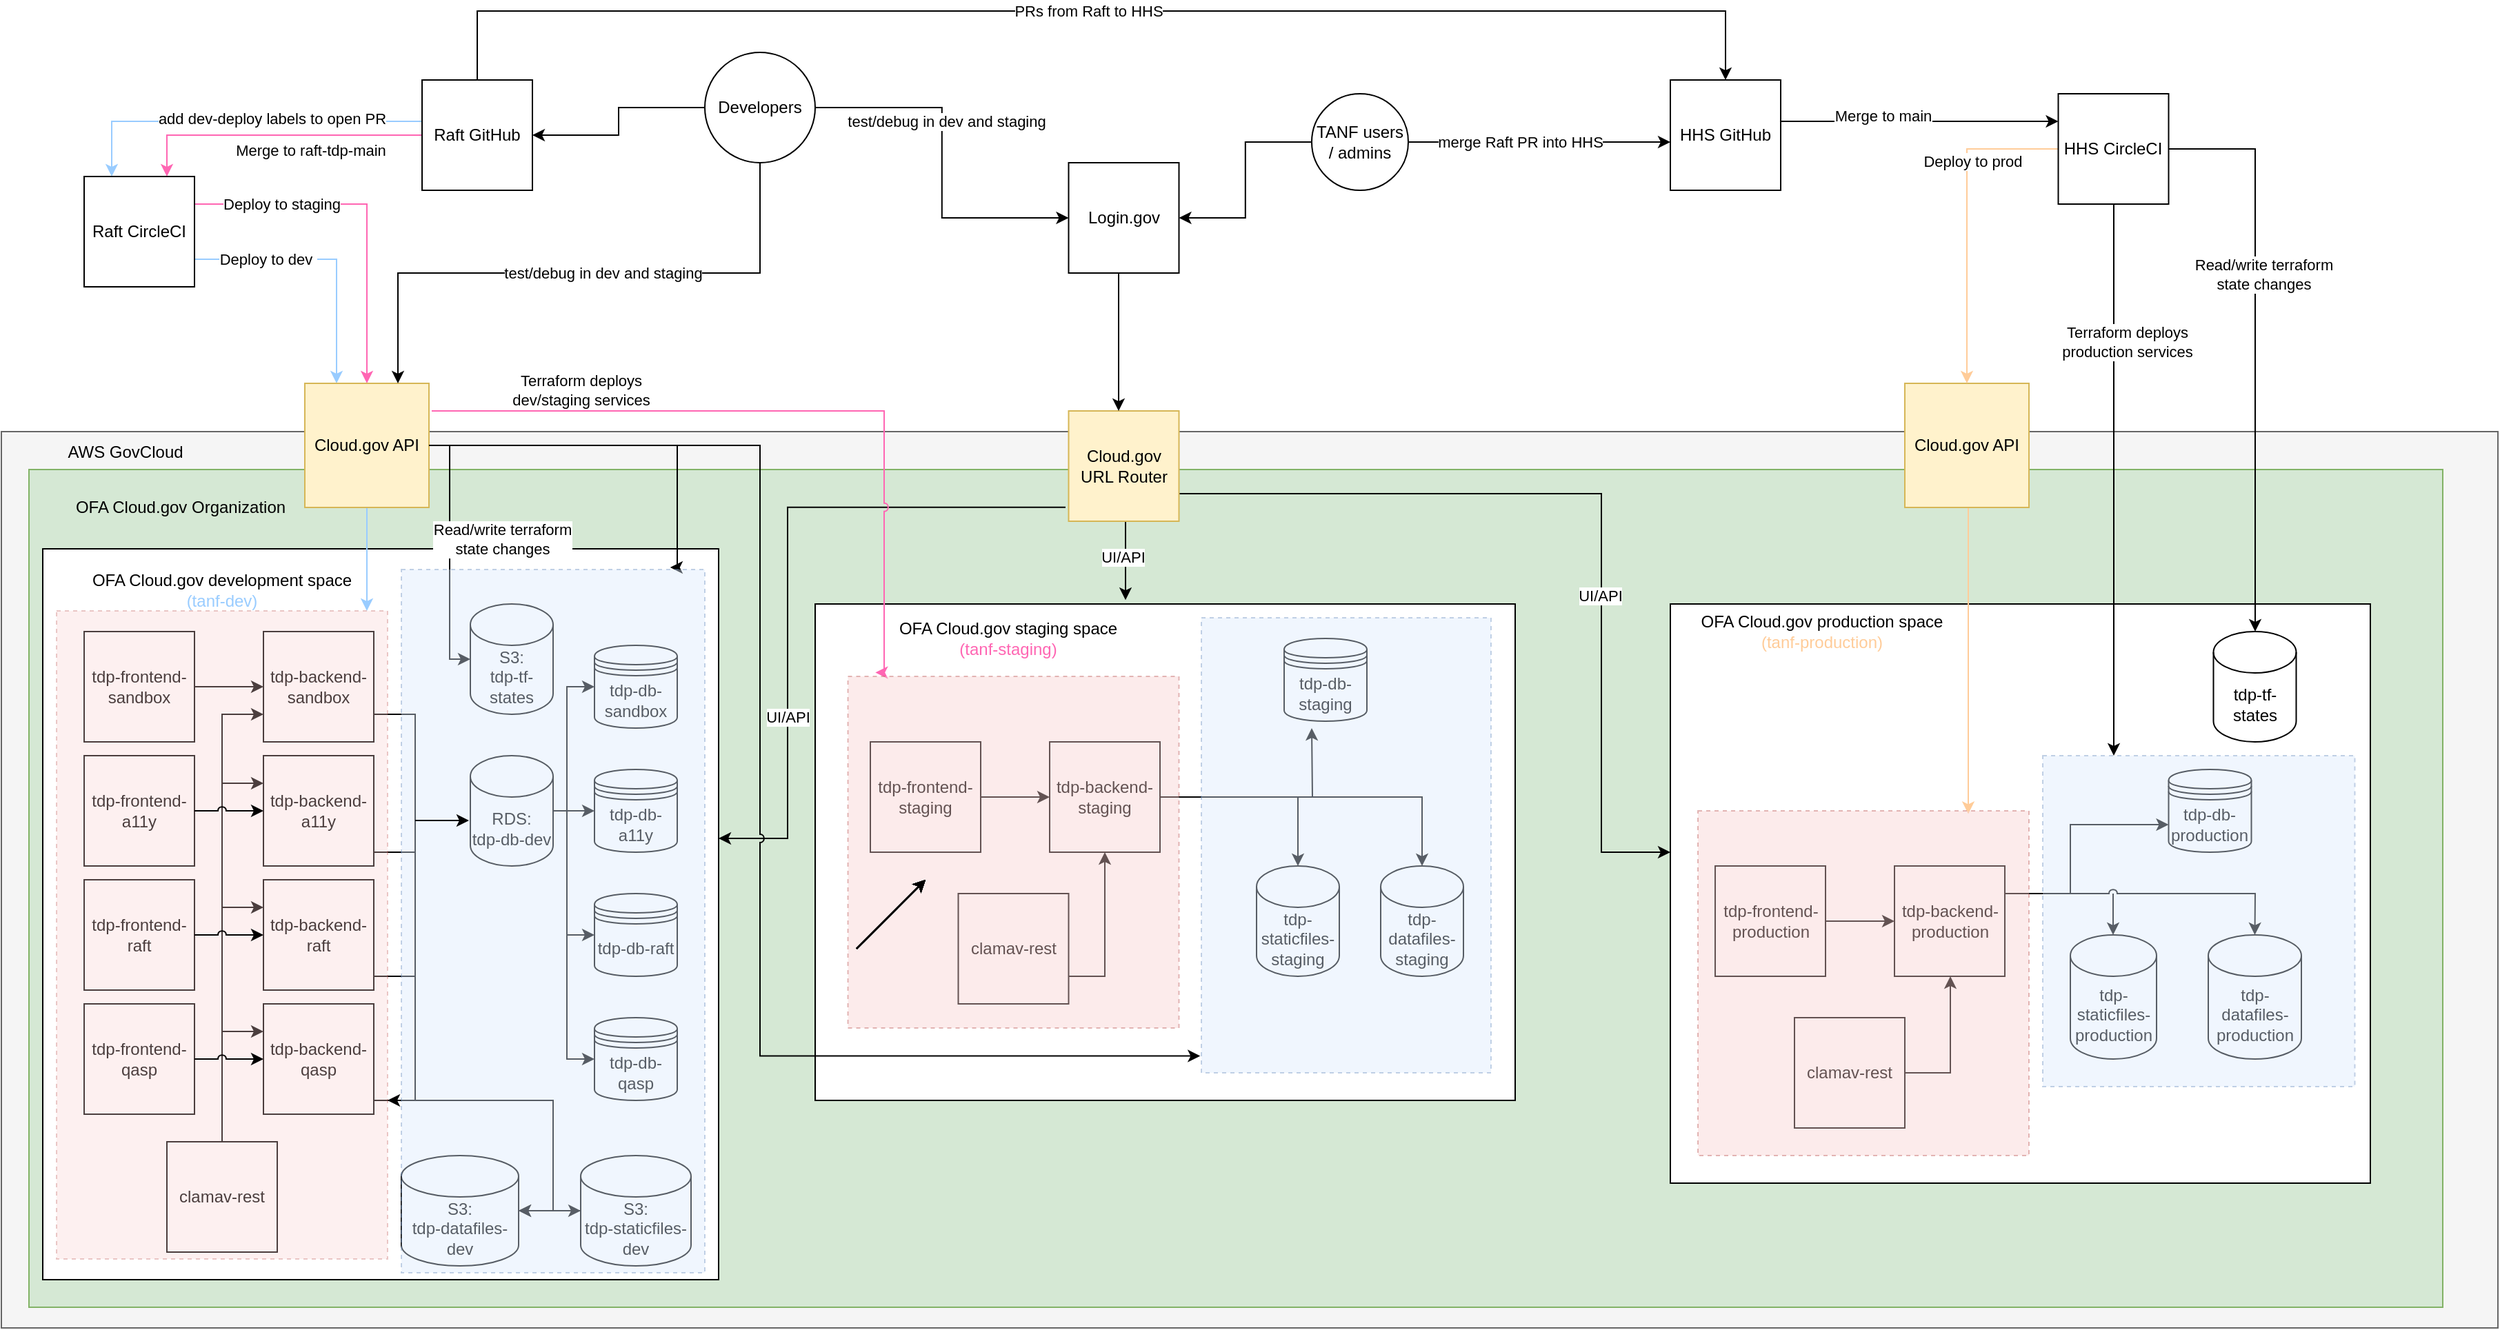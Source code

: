 <mxfile version="15.6.3" type="device"><diagram id="ihpslaOBQvnrLXgvz2NS" name="Page-1"><mxGraphModel dx="1350" dy="653" grid="1" gridSize="10" guides="1" tooltips="1" connect="1" arrows="1" fold="1" page="1" pageScale="1" pageWidth="850" pageHeight="1100" math="0" shadow="0"><root><mxCell id="0"/><mxCell id="1" parent="0"/><mxCell id="zyFTkj13hCmkJTpGe8fz-28" value="" style="rounded=0;whiteSpace=wrap;html=1;fillColor=#f5f5f5;strokeColor=#666666;fontColor=#333333;" parent="1" vertex="1"><mxGeometry x="40" y="345" width="1810" height="650" as="geometry"/></mxCell><mxCell id="qLY9HPjB3zMnq8Yaa36Y-12" value="" style="rounded=0;whiteSpace=wrap;html=1;fillColor=#d5e8d4;strokeColor=#82b366;" parent="1" vertex="1"><mxGeometry x="60" y="372.5" width="1750" height="607.5" as="geometry"/></mxCell><mxCell id="zyFTkj13hCmkJTpGe8fz-118" style="edgeStyle=elbowEdgeStyle;rounded=0;orthogonalLoop=1;jettySize=auto;html=1;entryX=1;entryY=0.75;entryDx=0;entryDy=0;startArrow=classic;startFill=1;endArrow=none;endFill=0;" parent="1" source="zyFTkj13hCmkJTpGe8fz-111" target="zyFTkj13hCmkJTpGe8fz-32" edge="1"><mxGeometry relative="1" as="geometry"><Array as="points"><mxPoint x="1200" y="650"/></Array></mxGeometry></mxCell><mxCell id="zyFTkj13hCmkJTpGe8fz-170" value="UI/API" style="edgeLabel;html=1;align=center;verticalAlign=middle;resizable=0;points=[];" parent="zyFTkj13hCmkJTpGe8fz-118" vertex="1" connectable="0"><mxGeometry x="-0.234" y="1" relative="1" as="geometry"><mxPoint as="offset"/></mxGeometry></mxCell><mxCell id="zyFTkj13hCmkJTpGe8fz-111" value="" style="rounded=0;whiteSpace=wrap;html=1;" parent="1" vertex="1"><mxGeometry x="1250" y="470" width="507.5" height="420" as="geometry"/></mxCell><mxCell id="zyFTkj13hCmkJTpGe8fz-24" style="edgeStyle=orthogonalEdgeStyle;rounded=0;orthogonalLoop=1;jettySize=auto;html=1;exitX=0;exitY=0.5;exitDx=0;exitDy=0;" parent="1" source="zyFTkj13hCmkJTpGe8fz-173" target="zyFTkj13hCmkJTpGe8fz-19" edge="1"><mxGeometry relative="1" as="geometry"><mxPoint x="490" y="110" as="sourcePoint"/></mxGeometry></mxCell><mxCell id="zyFTkj13hCmkJTpGe8fz-34" style="edgeStyle=orthogonalEdgeStyle;rounded=0;orthogonalLoop=1;jettySize=auto;html=1;entryX=0;entryY=0.5;entryDx=0;entryDy=0;exitX=1;exitY=0.5;exitDx=0;exitDy=0;" parent="1" source="zyFTkj13hCmkJTpGe8fz-173" target="zyFTkj13hCmkJTpGe8fz-33" edge="1"><mxGeometry relative="1" as="geometry"><mxPoint x="520" y="110" as="sourcePoint"/></mxGeometry></mxCell><mxCell id="hghj35xGoxnVzE3regbH-1" value="test/debug in dev and staging" style="edgeLabel;html=1;align=center;verticalAlign=middle;resizable=0;points=[];" parent="zyFTkj13hCmkJTpGe8fz-34" vertex="1" connectable="0"><mxGeometry x="-0.232" y="3" relative="1" as="geometry"><mxPoint as="offset"/></mxGeometry></mxCell><mxCell id="zyFTkj13hCmkJTpGe8fz-36" style="edgeStyle=orthogonalEdgeStyle;rounded=0;orthogonalLoop=1;jettySize=auto;html=1;entryX=1;entryY=0.5;entryDx=0;entryDy=0;" parent="1" source="zyFTkj13hCmkJTpGe8fz-15" target="zyFTkj13hCmkJTpGe8fz-33" edge="1"><mxGeometry relative="1" as="geometry"/></mxCell><mxCell id="zyFTkj13hCmkJTpGe8fz-151" style="edgeStyle=elbowEdgeStyle;rounded=0;jumpStyle=arc;orthogonalLoop=1;jettySize=auto;html=1;startArrow=none;startFill=0;endArrow=classic;endFill=1;strokeColor=#000000;elbow=vertical;" parent="1" source="zyFTkj13hCmkJTpGe8fz-15" target="zyFTkj13hCmkJTpGe8fz-149" edge="1"><mxGeometry relative="1" as="geometry"/></mxCell><mxCell id="hghj35xGoxnVzE3regbH-3" value="merge Raft PR into HHS" style="edgeLabel;html=1;align=center;verticalAlign=middle;resizable=0;points=[];" parent="zyFTkj13hCmkJTpGe8fz-151" vertex="1" connectable="0"><mxGeometry x="-0.154" relative="1" as="geometry"><mxPoint as="offset"/></mxGeometry></mxCell><mxCell id="zyFTkj13hCmkJTpGe8fz-15" value="TANF users / admins" style="ellipse;whiteSpace=wrap;html=1;strokeColor=#000000;fillColor=#ffffff;gradientColor=none;" parent="1" vertex="1"><mxGeometry x="990" y="100" width="70" height="70" as="geometry"/></mxCell><mxCell id="zyFTkj13hCmkJTpGe8fz-25" style="edgeStyle=orthogonalEdgeStyle;rounded=0;orthogonalLoop=1;jettySize=auto;html=1;entryX=0.75;entryY=0;entryDx=0;entryDy=0;exitX=0;exitY=0.5;exitDx=0;exitDy=0;strokeColor=#FF66B3;" parent="1" source="zyFTkj13hCmkJTpGe8fz-19" target="zyFTkj13hCmkJTpGe8fz-21" edge="1"><mxGeometry relative="1" as="geometry"><mxPoint x="180" y="99.97" as="sourcePoint"/><mxPoint x="330" y="139.97" as="targetPoint"/><Array as="points"><mxPoint x="160" y="130"/></Array></mxGeometry></mxCell><mxCell id="zyFTkj13hCmkJTpGe8fz-134" value="Merge to raft-tdp-main" style="edgeLabel;html=1;align=center;verticalAlign=middle;resizable=0;points=[];" parent="zyFTkj13hCmkJTpGe8fz-25" vertex="1" connectable="0"><mxGeometry x="-0.241" y="-3" relative="1" as="geometry"><mxPoint y="14" as="offset"/></mxGeometry></mxCell><mxCell id="zyFTkj13hCmkJTpGe8fz-142" style="edgeStyle=elbowEdgeStyle;rounded=0;jumpStyle=arc;orthogonalLoop=1;jettySize=auto;html=1;entryX=0.25;entryY=0;entryDx=0;entryDy=0;startArrow=none;startFill=0;endArrow=classic;endFill=1;strokeColor=#99CCFF;" parent="1" source="zyFTkj13hCmkJTpGe8fz-19" target="zyFTkj13hCmkJTpGe8fz-21" edge="1"><mxGeometry relative="1" as="geometry"><Array as="points"><mxPoint x="120" y="120"/><mxPoint x="150" y="120"/><mxPoint x="130" y="150"/></Array></mxGeometry></mxCell><mxCell id="zyFTkj13hCmkJTpGe8fz-143" value="add dev-deploy labels to open&amp;nbsp;PR" style="edgeLabel;html=1;align=center;verticalAlign=middle;resizable=0;points=[];" parent="zyFTkj13hCmkJTpGe8fz-142" vertex="1" connectable="0"><mxGeometry x="-0.175" y="-2" relative="1" as="geometry"><mxPoint as="offset"/></mxGeometry></mxCell><mxCell id="zyFTkj13hCmkJTpGe8fz-160" style="edgeStyle=elbowEdgeStyle;rounded=0;jumpStyle=arc;orthogonalLoop=1;jettySize=auto;html=1;entryX=0.5;entryY=0;entryDx=0;entryDy=0;startArrow=none;startFill=0;endArrow=classic;endFill=1;exitX=0.5;exitY=0;exitDx=0;exitDy=0;" parent="1" source="zyFTkj13hCmkJTpGe8fz-19" target="zyFTkj13hCmkJTpGe8fz-149" edge="1"><mxGeometry relative="1" as="geometry"><Array as="points"><mxPoint x="510" y="40"/></Array></mxGeometry></mxCell><mxCell id="zyFTkj13hCmkJTpGe8fz-161" value="PRs from Raft to HHS" style="edgeLabel;html=1;align=center;verticalAlign=middle;resizable=0;points=[];" parent="zyFTkj13hCmkJTpGe8fz-160" vertex="1" connectable="0"><mxGeometry x="-0.019" relative="1" as="geometry"><mxPoint as="offset"/></mxGeometry></mxCell><mxCell id="zyFTkj13hCmkJTpGe8fz-19" value="Raft GitHub" style="whiteSpace=wrap;html=1;aspect=fixed;" parent="1" vertex="1"><mxGeometry x="345" y="90" width="80" height="80" as="geometry"/></mxCell><mxCell id="zyFTkj13hCmkJTpGe8fz-27" style="edgeStyle=orthogonalEdgeStyle;rounded=0;orthogonalLoop=1;jettySize=auto;html=1;exitX=1;exitY=0.25;exitDx=0;exitDy=0;entryX=0.5;entryY=0;entryDx=0;entryDy=0;strokeColor=#FF66B3;" parent="1" source="zyFTkj13hCmkJTpGe8fz-21" target="zyFTkj13hCmkJTpGe8fz-26" edge="1"><mxGeometry relative="1" as="geometry"><Array as="points"><mxPoint x="305" y="180"/></Array></mxGeometry></mxCell><mxCell id="zyFTkj13hCmkJTpGe8fz-135" value="Deploy to staging" style="edgeLabel;html=1;align=center;verticalAlign=middle;resizable=0;points=[];" parent="zyFTkj13hCmkJTpGe8fz-27" vertex="1" connectable="0"><mxGeometry x="-0.108" relative="1" as="geometry"><mxPoint x="-51" as="offset"/></mxGeometry></mxCell><mxCell id="zyFTkj13hCmkJTpGe8fz-139" style="edgeStyle=elbowEdgeStyle;rounded=0;jumpStyle=arc;orthogonalLoop=1;jettySize=auto;html=1;startArrow=none;startFill=0;endArrow=classic;endFill=1;exitX=1;exitY=0.75;exitDx=0;exitDy=0;strokeColor=#99CCFF;entryX=0.25;entryY=0;entryDx=0;entryDy=0;" parent="1" source="zyFTkj13hCmkJTpGe8fz-21" target="zyFTkj13hCmkJTpGe8fz-26" edge="1"><mxGeometry relative="1" as="geometry"><mxPoint x="283" y="280" as="targetPoint"/><Array as="points"><mxPoint x="283" y="300"/><mxPoint x="283" y="310"/><mxPoint x="280" y="280"/><mxPoint x="290" y="300"/><mxPoint x="290" y="260"/></Array></mxGeometry></mxCell><mxCell id="zyFTkj13hCmkJTpGe8fz-141" value="Deploy to dev&amp;nbsp;" style="edgeLabel;html=1;align=center;verticalAlign=middle;resizable=0;points=[];" parent="zyFTkj13hCmkJTpGe8fz-139" vertex="1" connectable="0"><mxGeometry x="-0.1" y="1" relative="1" as="geometry"><mxPoint x="-34" y="1" as="offset"/></mxGeometry></mxCell><mxCell id="zyFTkj13hCmkJTpGe8fz-21" value="Raft CircleCI" style="whiteSpace=wrap;html=1;aspect=fixed;" parent="1" vertex="1"><mxGeometry x="100" y="160" width="80" height="80" as="geometry"/></mxCell><mxCell id="zyFTkj13hCmkJTpGe8fz-117" style="edgeStyle=elbowEdgeStyle;rounded=0;orthogonalLoop=1;jettySize=auto;html=1;entryX=-0.028;entryY=0.873;entryDx=0;entryDy=0;startArrow=classic;startFill=1;endArrow=none;endFill=0;jumpStyle=none;entryPerimeter=0;" parent="1" source="zyFTkj13hCmkJTpGe8fz-30" target="zyFTkj13hCmkJTpGe8fz-32" edge="1"><mxGeometry relative="1" as="geometry"><Array as="points"><mxPoint x="610" y="640"/><mxPoint x="600" y="560"/></Array></mxGeometry></mxCell><mxCell id="zyFTkj13hCmkJTpGe8fz-172" value="UI/API" style="edgeLabel;html=1;align=center;verticalAlign=middle;resizable=0;points=[];" parent="zyFTkj13hCmkJTpGe8fz-117" vertex="1" connectable="0"><mxGeometry x="-0.437" relative="1" as="geometry"><mxPoint as="offset"/></mxGeometry></mxCell><mxCell id="zyFTkj13hCmkJTpGe8fz-30" value="" style="rounded=0;whiteSpace=wrap;html=1;" parent="1" vertex="1"><mxGeometry x="70" y="430" width="490" height="530" as="geometry"/></mxCell><mxCell id="zyFTkj13hCmkJTpGe8fz-113" style="edgeStyle=elbowEdgeStyle;rounded=0;orthogonalLoop=1;jettySize=auto;html=1;entryX=0.443;entryY=-0.008;entryDx=0;entryDy=0;entryPerimeter=0;startArrow=none;startFill=0;endArrow=classic;endFill=1;" parent="1" source="zyFTkj13hCmkJTpGe8fz-32" target="zyFTkj13hCmkJTpGe8fz-52" edge="1"><mxGeometry relative="1" as="geometry"/></mxCell><mxCell id="zyFTkj13hCmkJTpGe8fz-171" value="UI/API" style="edgeLabel;html=1;align=center;verticalAlign=middle;resizable=0;points=[];" parent="zyFTkj13hCmkJTpGe8fz-113" vertex="1" connectable="0"><mxGeometry x="-0.102" y="-2" relative="1" as="geometry"><mxPoint as="offset"/></mxGeometry></mxCell><mxCell id="zyFTkj13hCmkJTpGe8fz-32" value="Cloud.gov URL Router" style="whiteSpace=wrap;html=1;aspect=fixed;fillColor=#fff2cc;strokeColor=#d6b656;" parent="1" vertex="1"><mxGeometry x="813.75" y="330" width="80" height="80" as="geometry"/></mxCell><mxCell id="zyFTkj13hCmkJTpGe8fz-122" style="edgeStyle=elbowEdgeStyle;rounded=0;orthogonalLoop=1;jettySize=auto;html=1;startArrow=none;startFill=0;endArrow=classic;endFill=1;" parent="1" source="zyFTkj13hCmkJTpGe8fz-26" target="zyFTkj13hCmkJTpGe8fz-121" edge="1"><mxGeometry relative="1" as="geometry"/></mxCell><mxCell id="zyFTkj13hCmkJTpGe8fz-169" value="Read/write terraform&lt;br&gt;state changes" style="edgeLabel;html=1;align=center;verticalAlign=middle;resizable=0;points=[];" parent="zyFTkj13hCmkJTpGe8fz-122" vertex="1" connectable="0"><mxGeometry x="-0.2" relative="1" as="geometry"><mxPoint x="38" y="9" as="offset"/></mxGeometry></mxCell><mxCell id="zyFTkj13hCmkJTpGe8fz-131" style="edgeStyle=elbowEdgeStyle;rounded=0;orthogonalLoop=1;jettySize=auto;html=1;entryX=0.886;entryY=-0.003;entryDx=0;entryDy=0;startArrow=none;startFill=0;endArrow=classic;endFill=1;entryPerimeter=0;" parent="1" source="zyFTkj13hCmkJTpGe8fz-26" target="zyFTkj13hCmkJTpGe8fz-123" edge="1"><mxGeometry relative="1" as="geometry"><Array as="points"><mxPoint x="530" y="440"/></Array></mxGeometry></mxCell><mxCell id="zyFTkj13hCmkJTpGe8fz-132" value="Terraform deploys&lt;br&gt;dev/staging services" style="edgeLabel;html=1;align=center;verticalAlign=middle;resizable=0;points=[];" parent="zyFTkj13hCmkJTpGe8fz-131" vertex="1" connectable="0"><mxGeometry x="0.368" y="-1" relative="1" as="geometry"><mxPoint x="-69" y="-47" as="offset"/></mxGeometry></mxCell><mxCell id="zyFTkj13hCmkJTpGe8fz-145" style="edgeStyle=elbowEdgeStyle;rounded=0;jumpStyle=arc;orthogonalLoop=1;jettySize=auto;html=1;startArrow=none;startFill=0;endArrow=classic;endFill=1;strokeColor=#99CCFF;exitX=0.5;exitY=1;exitDx=0;exitDy=0;" parent="1" source="zyFTkj13hCmkJTpGe8fz-26" target="zyFTkj13hCmkJTpGe8fz-127" edge="1"><mxGeometry relative="1" as="geometry"><mxPoint x="310" y="470" as="targetPoint"/></mxGeometry></mxCell><mxCell id="zyFTkj13hCmkJTpGe8fz-26" value="Cloud.gov API" style="whiteSpace=wrap;html=1;aspect=fixed;fillColor=#fff2cc;strokeColor=#d6b656;" parent="1" vertex="1"><mxGeometry x="260" y="310" width="90" height="90" as="geometry"/></mxCell><mxCell id="zyFTkj13hCmkJTpGe8fz-37" style="edgeStyle=orthogonalEdgeStyle;rounded=0;orthogonalLoop=1;jettySize=auto;html=1;" parent="1" source="zyFTkj13hCmkJTpGe8fz-33" target="zyFTkj13hCmkJTpGe8fz-32" edge="1"><mxGeometry relative="1" as="geometry"><Array as="points"><mxPoint x="850" y="280"/><mxPoint x="850" y="280"/></Array></mxGeometry></mxCell><mxCell id="zyFTkj13hCmkJTpGe8fz-33" value="Login.gov" style="whiteSpace=wrap;html=1;aspect=fixed;" parent="1" vertex="1"><mxGeometry x="813.75" y="150" width="80" height="80" as="geometry"/></mxCell><mxCell id="zyFTkj13hCmkJTpGe8fz-38" value="OFA Cloud.gov development space &lt;font color=&quot;#99ccff&quot;&gt;(tanf-dev)&lt;/font&gt;" style="text;html=1;strokeColor=none;fillColor=none;align=center;verticalAlign=middle;whiteSpace=wrap;rounded=0;" parent="1" vertex="1"><mxGeometry x="100" y="460" width="200" as="geometry"/></mxCell><mxCell id="zyFTkj13hCmkJTpGe8fz-40" value="S3:&lt;br&gt;tdp-staticfiles-dev" style="shape=cylinder3;whiteSpace=wrap;html=1;boundedLbl=1;backgroundOutline=1;size=15;" parent="1" vertex="1"><mxGeometry x="460" y="870" width="80" height="80" as="geometry"/></mxCell><mxCell id="iFEzOiUUXF2w1ZvzSKyj-13" style="edgeStyle=none;rounded=0;orthogonalLoop=1;jettySize=auto;html=1;" edge="1" parent="1" source="zyFTkj13hCmkJTpGe8fz-40" target="zyFTkj13hCmkJTpGe8fz-41"><mxGeometry relative="1" as="geometry"><mxPoint x="460" y="910" as="targetPoint"/></mxGeometry></mxCell><mxCell id="iFEzOiUUXF2w1ZvzSKyj-31" value="" style="edgeStyle=orthogonalEdgeStyle;rounded=0;orthogonalLoop=1;jettySize=auto;html=1;endArrow=classic;endFill=1;" edge="1" parent="1" source="zyFTkj13hCmkJTpGe8fz-41" target="zyFTkj13hCmkJTpGe8fz-127"><mxGeometry relative="1" as="geometry"><Array as="points"><mxPoint x="440" y="910"/><mxPoint x="440" y="830"/><mxPoint x="318" y="830"/><mxPoint x="318" y="825"/></Array></mxGeometry></mxCell><mxCell id="zyFTkj13hCmkJTpGe8fz-41" value="S3:&lt;br&gt;tdp-datafiles-dev" style="shape=cylinder3;whiteSpace=wrap;html=1;boundedLbl=1;backgroundOutline=1;size=15;" parent="1" vertex="1"><mxGeometry x="330" y="870" width="85" height="80" as="geometry"/></mxCell><mxCell id="zyFTkj13hCmkJTpGe8fz-73" style="edgeStyle=orthogonalEdgeStyle;rounded=0;orthogonalLoop=1;jettySize=auto;html=1;entryX=0;entryY=0.5;entryDx=0;entryDy=0;" parent="1" source="zyFTkj13hCmkJTpGe8fz-42" target="zyFTkj13hCmkJTpGe8fz-43" edge="1"><mxGeometry relative="1" as="geometry"/></mxCell><mxCell id="zyFTkj13hCmkJTpGe8fz-42" value="tdp-frontend-sandbox" style="whiteSpace=wrap;html=1;aspect=fixed;" parent="1" vertex="1"><mxGeometry x="100" y="490" width="80" height="80" as="geometry"/></mxCell><mxCell id="iFEzOiUUXF2w1ZvzSKyj-28" style="edgeStyle=none;rounded=0;orthogonalLoop=1;jettySize=auto;html=1;endArrow=classic;endFill=1;exitX=1;exitY=0.5;exitDx=0;exitDy=0;" edge="1" parent="1" target="qLY9HPjB3zMnq8Yaa36Y-2"><mxGeometry relative="1" as="geometry"><mxPoint x="440" y="620" as="sourcePoint"/><Array as="points"><mxPoint x="450" y="620"/><mxPoint x="450" y="530"/></Array></mxGeometry></mxCell><mxCell id="iFEzOiUUXF2w1ZvzSKyj-29" style="edgeStyle=orthogonalEdgeStyle;rounded=0;orthogonalLoop=1;jettySize=auto;html=1;exitX=1;exitY=0.75;exitDx=0;exitDy=0;entryX=1;entryY=0.5;entryDx=0;entryDy=0;entryPerimeter=0;endArrow=classic;endFill=1;" edge="1" parent="1" source="zyFTkj13hCmkJTpGe8fz-43" target="zyFTkj13hCmkJTpGe8fz-41"><mxGeometry relative="1" as="geometry"><Array as="points"><mxPoint x="340" y="550"/><mxPoint x="340" y="830"/><mxPoint x="440" y="830"/><mxPoint x="440" y="910"/></Array></mxGeometry></mxCell><mxCell id="zyFTkj13hCmkJTpGe8fz-43" value="tdp-backend-sandbox" style="whiteSpace=wrap;html=1;aspect=fixed;" parent="1" vertex="1"><mxGeometry x="230" y="490" width="80" height="80" as="geometry"/></mxCell><mxCell id="zyFTkj13hCmkJTpGe8fz-44" value="tdp-frontend-a11y" style="whiteSpace=wrap;html=1;aspect=fixed;" parent="1" vertex="1"><mxGeometry x="100" y="580" width="80" height="80" as="geometry"/></mxCell><mxCell id="zyFTkj13hCmkJTpGe8fz-96" style="edgeStyle=orthogonalEdgeStyle;rounded=0;orthogonalLoop=1;jettySize=auto;html=1;exitX=1;exitY=0.5;exitDx=0;exitDy=0;" parent="1" source="zyFTkj13hCmkJTpGe8fz-45" target="zyFTkj13hCmkJTpGe8fz-40" edge="1"><mxGeometry relative="1" as="geometry"><Array as="points"><mxPoint x="310" y="650"/><mxPoint x="340" y="650"/><mxPoint x="340" y="830"/><mxPoint x="440" y="830"/><mxPoint x="440" y="910"/></Array></mxGeometry></mxCell><mxCell id="uwoBpqirYSs3N-8qe25S-10" style="edgeStyle=orthogonalEdgeStyle;rounded=0;orthogonalLoop=1;jettySize=auto;html=1;exitX=0;exitY=0.25;exitDx=0;exitDy=0;endArrow=none;endFill=0;startArrow=classic;startFill=1;" parent="1" source="zyFTkj13hCmkJTpGe8fz-45" edge="1"><mxGeometry relative="1" as="geometry"><mxPoint x="200" y="600.143" as="targetPoint"/></mxGeometry></mxCell><mxCell id="iFEzOiUUXF2w1ZvzSKyj-17" style="edgeStyle=none;rounded=0;orthogonalLoop=1;jettySize=auto;html=1;exitX=1;exitY=0.5;exitDx=0;exitDy=0;entryX=0;entryY=0.5;entryDx=0;entryDy=0;" edge="1" parent="1" target="iFEzOiUUXF2w1ZvzSKyj-1"><mxGeometry relative="1" as="geometry"><mxPoint x="440" y="620" as="sourcePoint"/><Array as="points"/></mxGeometry></mxCell><mxCell id="zyFTkj13hCmkJTpGe8fz-45" value="tdp-backend-a11y" style="whiteSpace=wrap;html=1;aspect=fixed;" parent="1" vertex="1"><mxGeometry x="230" y="580" width="80" height="80" as="geometry"/></mxCell><mxCell id="zyFTkj13hCmkJTpGe8fz-48" value="tdp-frontend-raft" style="whiteSpace=wrap;html=1;aspect=fixed;" parent="1" vertex="1"><mxGeometry x="100" y="670" width="80" height="80" as="geometry"/></mxCell><mxCell id="zyFTkj13hCmkJTpGe8fz-98" style="edgeStyle=elbowEdgeStyle;rounded=0;orthogonalLoop=1;jettySize=auto;html=1;endArrow=none;endFill=0;" parent="1" source="zyFTkj13hCmkJTpGe8fz-49" edge="1"><mxGeometry relative="1" as="geometry"><mxPoint x="340" y="710" as="targetPoint"/><Array as="points"><mxPoint x="340" y="740"/><mxPoint x="325" y="740"/></Array></mxGeometry></mxCell><mxCell id="uwoBpqirYSs3N-8qe25S-11" style="edgeStyle=orthogonalEdgeStyle;rounded=0;orthogonalLoop=1;jettySize=auto;html=1;exitX=0;exitY=0.25;exitDx=0;exitDy=0;endArrow=none;endFill=0;startArrow=classic;startFill=1;" parent="1" source="zyFTkj13hCmkJTpGe8fz-49" edge="1"><mxGeometry relative="1" as="geometry"><mxPoint x="200" y="689.857" as="targetPoint"/></mxGeometry></mxCell><mxCell id="iFEzOiUUXF2w1ZvzSKyj-19" style="edgeStyle=none;rounded=0;orthogonalLoop=1;jettySize=auto;html=1;exitX=1;exitY=0.5;exitDx=0;exitDy=0;" edge="1" parent="1" target="iFEzOiUUXF2w1ZvzSKyj-2"><mxGeometry relative="1" as="geometry"><mxPoint x="440" y="620" as="sourcePoint"/><Array as="points"><mxPoint x="450" y="620"/><mxPoint x="450" y="710"/></Array></mxGeometry></mxCell><mxCell id="zyFTkj13hCmkJTpGe8fz-49" value="tdp-backend-raft" style="whiteSpace=wrap;html=1;aspect=fixed;" parent="1" vertex="1"><mxGeometry x="230" y="670" width="80" height="80" as="geometry"/></mxCell><mxCell id="zyFTkj13hCmkJTpGe8fz-50" value="tdp-frontend-qasp" style="whiteSpace=wrap;html=1;aspect=fixed;" parent="1" vertex="1"><mxGeometry x="100" y="760" width="80" height="80" as="geometry"/></mxCell><mxCell id="zyFTkj13hCmkJTpGe8fz-100" style="edgeStyle=elbowEdgeStyle;rounded=0;orthogonalLoop=1;jettySize=auto;html=1;endArrow=none;endFill=0;" parent="1" source="zyFTkj13hCmkJTpGe8fz-51" edge="1"><mxGeometry relative="1" as="geometry"><mxPoint x="340" y="830" as="targetPoint"/><Array as="points"><mxPoint x="330" y="830"/><mxPoint x="340" y="740"/></Array></mxGeometry></mxCell><mxCell id="uwoBpqirYSs3N-8qe25S-12" style="edgeStyle=orthogonalEdgeStyle;rounded=0;orthogonalLoop=1;jettySize=auto;html=1;exitX=0;exitY=0.25;exitDx=0;exitDy=0;endArrow=none;endFill=0;startArrow=classic;startFill=1;" parent="1" source="zyFTkj13hCmkJTpGe8fz-51" edge="1"><mxGeometry relative="1" as="geometry"><mxPoint x="200" y="780.143" as="targetPoint"/></mxGeometry></mxCell><mxCell id="iFEzOiUUXF2w1ZvzSKyj-23" style="edgeStyle=none;rounded=0;orthogonalLoop=1;jettySize=auto;html=1;exitX=1;exitY=0.5;exitDx=0;exitDy=0;entryX=0;entryY=0.5;entryDx=0;entryDy=0;" edge="1" parent="1" target="iFEzOiUUXF2w1ZvzSKyj-3"><mxGeometry relative="1" as="geometry"><mxPoint x="440" y="620" as="sourcePoint"/><Array as="points"><mxPoint x="450" y="620"/><mxPoint x="450" y="800"/></Array></mxGeometry></mxCell><mxCell id="zyFTkj13hCmkJTpGe8fz-51" value="tdp-backend-qasp" style="whiteSpace=wrap;html=1;aspect=fixed;" parent="1" vertex="1"><mxGeometry x="230" y="760" width="80" height="80" as="geometry"/></mxCell><mxCell id="zyFTkj13hCmkJTpGe8fz-52" value="" style="rounded=0;whiteSpace=wrap;html=1;" parent="1" vertex="1"><mxGeometry x="630" y="470" width="507.5" height="360" as="geometry"/></mxCell><mxCell id="zyFTkj13hCmkJTpGe8fz-53" value="OFA Cloud.gov staging space &lt;br&gt;&lt;font color=&quot;#ff66b3&quot;&gt;(tanf-staging)&lt;/font&gt;" style="text;html=1;strokeColor=none;fillColor=none;align=center;verticalAlign=middle;whiteSpace=wrap;rounded=0;" parent="1" vertex="1"><mxGeometry x="670" y="495" width="200" as="geometry"/></mxCell><mxCell id="zyFTkj13hCmkJTpGe8fz-55" value="tdp-staticfiles-staging" style="shape=cylinder3;whiteSpace=wrap;html=1;boundedLbl=1;backgroundOutline=1;size=15;" parent="1" vertex="1"><mxGeometry x="950" y="660" width="60" height="80" as="geometry"/></mxCell><mxCell id="zyFTkj13hCmkJTpGe8fz-56" value="tdp-datafiles-staging" style="shape=cylinder3;whiteSpace=wrap;html=1;boundedLbl=1;backgroundOutline=1;size=15;" parent="1" vertex="1"><mxGeometry x="1040" y="660" width="60" height="80" as="geometry"/></mxCell><mxCell id="zyFTkj13hCmkJTpGe8fz-67" style="edgeStyle=orthogonalEdgeStyle;rounded=0;orthogonalLoop=1;jettySize=auto;html=1;" parent="1" source="zyFTkj13hCmkJTpGe8fz-57" target="zyFTkj13hCmkJTpGe8fz-58" edge="1"><mxGeometry relative="1" as="geometry"/></mxCell><mxCell id="zyFTkj13hCmkJTpGe8fz-57" value="tdp-frontend-staging" style="whiteSpace=wrap;html=1;aspect=fixed;" parent="1" vertex="1"><mxGeometry x="670" y="570" width="80" height="80" as="geometry"/></mxCell><mxCell id="zyFTkj13hCmkJTpGe8fz-69" style="edgeStyle=orthogonalEdgeStyle;rounded=0;orthogonalLoop=1;jettySize=auto;html=1;" parent="1" source="zyFTkj13hCmkJTpGe8fz-58" target="zyFTkj13hCmkJTpGe8fz-55" edge="1"><mxGeometry relative="1" as="geometry"/></mxCell><mxCell id="zyFTkj13hCmkJTpGe8fz-70" style="edgeStyle=orthogonalEdgeStyle;rounded=0;orthogonalLoop=1;jettySize=auto;html=1;" parent="1" source="zyFTkj13hCmkJTpGe8fz-58" edge="1"><mxGeometry relative="1" as="geometry"><mxPoint x="990" y="560" as="targetPoint"/></mxGeometry></mxCell><mxCell id="zyFTkj13hCmkJTpGe8fz-71" style="edgeStyle=orthogonalEdgeStyle;rounded=0;orthogonalLoop=1;jettySize=auto;html=1;" parent="1" source="zyFTkj13hCmkJTpGe8fz-58" target="zyFTkj13hCmkJTpGe8fz-56" edge="1"><mxGeometry relative="1" as="geometry"/></mxCell><mxCell id="zyFTkj13hCmkJTpGe8fz-58" value="tdp-backend-staging" style="whiteSpace=wrap;html=1;aspect=fixed;" parent="1" vertex="1"><mxGeometry x="800" y="570" width="80" height="80" as="geometry"/></mxCell><mxCell id="zyFTkj13hCmkJTpGe8fz-103" value="OFA Cloud.gov production space&lt;br&gt;&lt;font color=&quot;#ffcc99&quot;&gt;(tanf-production)&lt;/font&gt;" style="text;html=1;strokeColor=none;fillColor=none;align=center;verticalAlign=middle;whiteSpace=wrap;rounded=0;" parent="1" vertex="1"><mxGeometry x="1260" y="490" width="200" as="geometry"/></mxCell><mxCell id="zyFTkj13hCmkJTpGe8fz-164" style="edgeStyle=elbowEdgeStyle;rounded=0;jumpStyle=arc;orthogonalLoop=1;jettySize=auto;html=1;startArrow=classic;startFill=1;endArrow=none;endFill=0;strokeColor=#000000;" parent="1" source="zyFTkj13hCmkJTpGe8fz-105" edge="1"><mxGeometry relative="1" as="geometry"><mxPoint x="1571" y="680" as="targetPoint"/></mxGeometry></mxCell><mxCell id="zyFTkj13hCmkJTpGe8fz-105" value="tdp-staticfiles-production" style="shape=cylinder3;whiteSpace=wrap;html=1;boundedLbl=1;backgroundOutline=1;size=15;" parent="1" vertex="1"><mxGeometry x="1540" y="710" width="62.5" height="90" as="geometry"/></mxCell><mxCell id="zyFTkj13hCmkJTpGe8fz-163" style="edgeStyle=elbowEdgeStyle;rounded=0;jumpStyle=arc;orthogonalLoop=1;jettySize=auto;html=1;startArrow=classic;startFill=1;endArrow=none;endFill=0;strokeColor=#000000;exitX=0.5;exitY=0;exitDx=0;exitDy=0;exitPerimeter=0;entryX=1;entryY=0.25;entryDx=0;entryDy=0;" parent="1" source="zyFTkj13hCmkJTpGe8fz-106" target="zyFTkj13hCmkJTpGe8fz-110" edge="1"><mxGeometry relative="1" as="geometry"><mxPoint x="1630" y="670" as="targetPoint"/><Array as="points"><mxPoint x="1674" y="690"/></Array></mxGeometry></mxCell><mxCell id="zyFTkj13hCmkJTpGe8fz-106" value="tdp-datafiles-production" style="shape=cylinder3;whiteSpace=wrap;html=1;boundedLbl=1;backgroundOutline=1;size=15;" parent="1" vertex="1"><mxGeometry x="1640" y="710" width="67.5" height="90" as="geometry"/></mxCell><mxCell id="zyFTkj13hCmkJTpGe8fz-130" style="edgeStyle=elbowEdgeStyle;rounded=0;orthogonalLoop=1;jettySize=auto;html=1;entryX=0;entryY=0.5;entryDx=0;entryDy=0;startArrow=none;startFill=0;endArrow=classic;endFill=1;" parent="1" source="zyFTkj13hCmkJTpGe8fz-107" target="zyFTkj13hCmkJTpGe8fz-110" edge="1"><mxGeometry relative="1" as="geometry"/></mxCell><mxCell id="zyFTkj13hCmkJTpGe8fz-107" value="tdp-frontend-production" style="whiteSpace=wrap;html=1;aspect=fixed;" parent="1" vertex="1"><mxGeometry x="1282.5" y="660" width="80" height="80" as="geometry"/></mxCell><mxCell id="zyFTkj13hCmkJTpGe8fz-108" style="edgeStyle=orthogonalEdgeStyle;rounded=0;orthogonalLoop=1;jettySize=auto;html=1;exitX=1;exitY=0.25;exitDx=0;exitDy=0;" parent="1" source="zyFTkj13hCmkJTpGe8fz-110" edge="1"><mxGeometry relative="1" as="geometry"><mxPoint x="1490" y="700" as="sourcePoint"/><Array as="points"><mxPoint x="1540" y="680"/><mxPoint x="1540" y="630"/></Array><mxPoint x="1611.25" y="630" as="targetPoint"/></mxGeometry></mxCell><mxCell id="zyFTkj13hCmkJTpGe8fz-110" value="tdp-backend-production" style="whiteSpace=wrap;html=1;aspect=fixed;" parent="1" vertex="1"><mxGeometry x="1412.5" y="660" width="80" height="80" as="geometry"/></mxCell><mxCell id="zyFTkj13hCmkJTpGe8fz-121" value="S3:&lt;br&gt;tdp-tf-states" style="shape=cylinder3;whiteSpace=wrap;html=1;boundedLbl=1;backgroundOutline=1;size=15;" parent="1" vertex="1"><mxGeometry x="380" y="470" width="60" height="80" as="geometry"/></mxCell><mxCell id="zyFTkj13hCmkJTpGe8fz-133" style="edgeStyle=elbowEdgeStyle;rounded=0;orthogonalLoop=1;jettySize=auto;html=1;startArrow=none;startFill=0;endArrow=classic;endFill=1;jumpStyle=arc;entryX=-0.004;entryY=0.963;entryDx=0;entryDy=0;entryPerimeter=0;" parent="1" source="zyFTkj13hCmkJTpGe8fz-26" target="zyFTkj13hCmkJTpGe8fz-125" edge="1"><mxGeometry relative="1" as="geometry"><Array as="points"><mxPoint x="590" y="780"/><mxPoint x="1010" y="420"/></Array></mxGeometry></mxCell><mxCell id="zyFTkj13hCmkJTpGe8fz-136" value="AWS GovCloud" style="text;html=1;strokeColor=none;fillColor=none;align=center;verticalAlign=middle;whiteSpace=wrap;rounded=0;dashed=1;opacity=50;" parent="1" vertex="1"><mxGeometry x="80" y="350" width="100" height="20" as="geometry"/></mxCell><mxCell id="zyFTkj13hCmkJTpGe8fz-137" value="OFA Cloud.gov Organization" style="text;html=1;strokeColor=none;fillColor=none;align=center;verticalAlign=middle;whiteSpace=wrap;rounded=0;dashed=1;opacity=50;" parent="1" vertex="1"><mxGeometry x="90" y="390" width="160" height="20" as="geometry"/></mxCell><mxCell id="zyFTkj13hCmkJTpGe8fz-147" style="edgeStyle=elbowEdgeStyle;rounded=0;jumpStyle=arc;orthogonalLoop=1;jettySize=auto;html=1;entryX=0.083;entryY=-0.011;entryDx=0;entryDy=0;startArrow=none;startFill=0;endArrow=classic;endFill=1;entryPerimeter=0;strokeColor=#FF66B3;" parent="1" target="zyFTkj13hCmkJTpGe8fz-128" edge="1"><mxGeometry relative="1" as="geometry"><Array as="points"><mxPoint x="680" y="430"/><mxPoint x="680" y="450"/></Array><mxPoint x="352" y="330" as="sourcePoint"/></mxGeometry></mxCell><mxCell id="zyFTkj13hCmkJTpGe8fz-157" style="edgeStyle=elbowEdgeStyle;rounded=0;jumpStyle=arc;orthogonalLoop=1;jettySize=auto;html=1;entryX=0.815;entryY=0.009;entryDx=0;entryDy=0;entryPerimeter=0;startArrow=none;startFill=0;endArrow=classic;endFill=1;strokeColor=#FFCC99;" parent="1" source="zyFTkj13hCmkJTpGe8fz-148" target="zyFTkj13hCmkJTpGe8fz-129" edge="1"><mxGeometry relative="1" as="geometry"><Array as="points"><mxPoint x="1466" y="450"/></Array></mxGeometry></mxCell><mxCell id="uwoBpqirYSs3N-8qe25S-15" style="edgeStyle=elbowEdgeStyle;rounded=0;jumpStyle=arc;orthogonalLoop=1;jettySize=auto;elbow=vertical;html=1;startArrow=none;startFill=0;endArrow=classic;endFill=1;" parent="1" source="zyFTkj13hCmkJTpGe8fz-148" target="qLY9HPjB3zMnq8Yaa36Y-12" edge="1"><mxGeometry relative="1" as="geometry"/></mxCell><mxCell id="zyFTkj13hCmkJTpGe8fz-148" value="Cloud.gov API" style="whiteSpace=wrap;html=1;aspect=fixed;fillColor=#fff2cc;strokeColor=#d6b656;" parent="1" vertex="1"><mxGeometry x="1420" y="310" width="90" height="90" as="geometry"/></mxCell><mxCell id="zyFTkj13hCmkJTpGe8fz-153" style="edgeStyle=elbowEdgeStyle;rounded=0;jumpStyle=arc;orthogonalLoop=1;jettySize=auto;html=1;startArrow=none;startFill=0;endArrow=classic;endFill=1;strokeColor=#000000;entryX=0;entryY=0.25;entryDx=0;entryDy=0;" parent="1" target="zyFTkj13hCmkJTpGe8fz-152" edge="1"><mxGeometry relative="1" as="geometry"><mxPoint x="1270" y="130" as="sourcePoint"/><mxPoint x="1571" y="80" as="targetPoint"/><Array as="points"><mxPoint x="1270" y="120"/><mxPoint x="1380" y="80"/><mxPoint x="1400" y="90"/><mxPoint x="1300" y="120"/></Array></mxGeometry></mxCell><mxCell id="zyFTkj13hCmkJTpGe8fz-154" value="Merge to main" style="edgeLabel;html=1;align=center;verticalAlign=middle;resizable=0;points=[];" parent="zyFTkj13hCmkJTpGe8fz-153" vertex="1" connectable="0"><mxGeometry x="0.06" y="4" relative="1" as="geometry"><mxPoint as="offset"/></mxGeometry></mxCell><mxCell id="zyFTkj13hCmkJTpGe8fz-149" value="HHS GitHub" style="whiteSpace=wrap;html=1;aspect=fixed;strokeColor=#000000;gradientColor=none;" parent="1" vertex="1"><mxGeometry x="1250" y="90" width="80" height="80" as="geometry"/></mxCell><mxCell id="zyFTkj13hCmkJTpGe8fz-155" style="edgeStyle=elbowEdgeStyle;rounded=0;jumpStyle=arc;orthogonalLoop=1;jettySize=auto;html=1;startArrow=none;startFill=0;endArrow=classic;endFill=1;strokeColor=#FFCC99;entryX=0.5;entryY=0;entryDx=0;entryDy=0;" parent="1" source="zyFTkj13hCmkJTpGe8fz-152" target="zyFTkj13hCmkJTpGe8fz-148" edge="1"><mxGeometry relative="1" as="geometry"><mxPoint x="1470" y="250" as="targetPoint"/><Array as="points"><mxPoint x="1465" y="230"/></Array></mxGeometry></mxCell><mxCell id="zyFTkj13hCmkJTpGe8fz-156" value="Deploy to prod" style="edgeLabel;html=1;align=center;verticalAlign=middle;resizable=0;points=[];" parent="zyFTkj13hCmkJTpGe8fz-155" vertex="1" connectable="0"><mxGeometry x="-0.367" y="4" relative="1" as="geometry"><mxPoint as="offset"/></mxGeometry></mxCell><mxCell id="zyFTkj13hCmkJTpGe8fz-165" style="edgeStyle=elbowEdgeStyle;rounded=0;jumpStyle=arc;orthogonalLoop=1;jettySize=auto;html=1;entryX=0.5;entryY=0;entryDx=0;entryDy=0;entryPerimeter=0;startArrow=none;startFill=0;endArrow=classic;endFill=1;strokeColor=#000000;exitX=1;exitY=0.5;exitDx=0;exitDy=0;" parent="1" source="zyFTkj13hCmkJTpGe8fz-152" target="zyFTkj13hCmkJTpGe8fz-162" edge="1"><mxGeometry relative="1" as="geometry"><Array as="points"><mxPoint x="1674" y="340"/></Array></mxGeometry></mxCell><mxCell id="zyFTkj13hCmkJTpGe8fz-168" value="Read/write terraform&lt;br&gt;state changes" style="edgeLabel;html=1;align=center;verticalAlign=middle;resizable=0;points=[];" parent="zyFTkj13hCmkJTpGe8fz-165" vertex="1" connectable="0"><mxGeometry x="0.013" y="1" relative="1" as="geometry"><mxPoint x="5" y="-56" as="offset"/></mxGeometry></mxCell><mxCell id="zyFTkj13hCmkJTpGe8fz-166" style="edgeStyle=elbowEdgeStyle;rounded=0;jumpStyle=arc;orthogonalLoop=1;jettySize=auto;html=1;startArrow=none;startFill=0;endArrow=classic;endFill=1;strokeColor=#000000;" parent="1" source="zyFTkj13hCmkJTpGe8fz-152" target="zyFTkj13hCmkJTpGe8fz-126" edge="1"><mxGeometry relative="1" as="geometry"/></mxCell><mxCell id="zyFTkj13hCmkJTpGe8fz-167" value="Terraform deploys&lt;br&gt;production services" style="edgeLabel;html=1;align=center;verticalAlign=middle;resizable=0;points=[];" parent="zyFTkj13hCmkJTpGe8fz-166" vertex="1" connectable="0"><mxGeometry x="-0.301" y="-1" relative="1" as="geometry"><mxPoint x="10" y="-40" as="offset"/></mxGeometry></mxCell><mxCell id="zyFTkj13hCmkJTpGe8fz-152" value="HHS CircleCI" style="whiteSpace=wrap;html=1;aspect=fixed;" parent="1" vertex="1"><mxGeometry x="1531.25" y="100" width="80" height="80" as="geometry"/></mxCell><mxCell id="zyFTkj13hCmkJTpGe8fz-162" value="tdp-tf-states" style="shape=cylinder3;whiteSpace=wrap;html=1;boundedLbl=1;backgroundOutline=1;size=15;" parent="1" vertex="1"><mxGeometry x="1643.75" y="490" width="60" height="80" as="geometry"/></mxCell><mxCell id="qLY9HPjB3zMnq8Yaa36Y-7" style="edgeStyle=elbowEdgeStyle;rounded=0;jumpStyle=arc;orthogonalLoop=1;jettySize=auto;html=1;startArrow=none;startFill=0;endArrow=classic;endFill=1;strokeColor=#000000;exitX=0.5;exitY=1;exitDx=0;exitDy=0;entryX=0.75;entryY=0;entryDx=0;entryDy=0;elbow=vertical;" parent="1" source="zyFTkj13hCmkJTpGe8fz-173" target="zyFTkj13hCmkJTpGe8fz-26" edge="1"><mxGeometry relative="1" as="geometry"><mxPoint x="350" y="220" as="targetPoint"/></mxGeometry></mxCell><mxCell id="qLY9HPjB3zMnq8Yaa36Y-8" value="test/debug in dev and staging" style="edgeLabel;html=1;align=center;verticalAlign=middle;resizable=0;points=[];" parent="qLY9HPjB3zMnq8Yaa36Y-7" vertex="1" connectable="0"><mxGeometry x="0.472" y="-4" relative="1" as="geometry"><mxPoint x="117" y="4" as="offset"/></mxGeometry></mxCell><mxCell id="zyFTkj13hCmkJTpGe8fz-173" value="Developers" style="ellipse;whiteSpace=wrap;html=1;aspect=fixed;strokeColor=#000000;fillColor=#ffffff;gradientColor=none;" parent="1" vertex="1"><mxGeometry x="550" y="70" width="80" height="80" as="geometry"/></mxCell><mxCell id="qLY9HPjB3zMnq8Yaa36Y-2" value="tdp-db-sandbox" style="shape=datastore;whiteSpace=wrap;html=1;strokeColor=#000000;fillColor=#ffffff;gradientColor=none;" parent="1" vertex="1"><mxGeometry x="470" y="500" width="60" height="60" as="geometry"/></mxCell><mxCell id="qLY9HPjB3zMnq8Yaa36Y-3" value="tdp-db-staging" style="shape=datastore;whiteSpace=wrap;html=1;strokeColor=#000000;fillColor=#ffffff;gradientColor=none;" parent="1" vertex="1"><mxGeometry x="970" y="495" width="60" height="60" as="geometry"/></mxCell><mxCell id="zyFTkj13hCmkJTpGe8fz-125" value="" style="rounded=0;whiteSpace=wrap;html=1;dashed=1;fillColor=#dae8fc;strokeColor=#6c8ebf;opacity=40;" parent="1" vertex="1"><mxGeometry x="910" y="480" width="210" height="330" as="geometry"/></mxCell><mxCell id="uwoBpqirYSs3N-8qe25S-9" style="edgeStyle=orthogonalEdgeStyle;rounded=0;orthogonalLoop=1;jettySize=auto;html=1;endArrow=classic;endFill=1;entryX=0;entryY=0.75;entryDx=0;entryDy=0;" parent="1" source="uwoBpqirYSs3N-8qe25S-1" target="zyFTkj13hCmkJTpGe8fz-43" edge="1"><mxGeometry relative="1" as="geometry"><mxPoint x="200" y="530" as="targetPoint"/><Array as="points"><mxPoint x="200" y="550"/></Array></mxGeometry></mxCell><mxCell id="uwoBpqirYSs3N-8qe25S-1" value="clamav-rest" style="whiteSpace=wrap;html=1;aspect=fixed;" parent="1" vertex="1"><mxGeometry x="160" y="860" width="80" height="80" as="geometry"/></mxCell><mxCell id="qLY9HPjB3zMnq8Yaa36Y-4" style="edgeStyle=elbowEdgeStyle;rounded=0;jumpStyle=arc;orthogonalLoop=1;jettySize=auto;html=1;exitX=1;exitY=0.5;exitDx=0;exitDy=0;startArrow=none;startFill=0;endArrow=classic;endFill=1;strokeColor=#000000;" parent="1" source="zyFTkj13hCmkJTpGe8fz-126" target="zyFTkj13hCmkJTpGe8fz-126" edge="1"><mxGeometry relative="1" as="geometry"/></mxCell><mxCell id="qLY9HPjB3zMnq8Yaa36Y-5" value="tdp-db-production" style="shape=datastore;whiteSpace=wrap;html=1;strokeColor=#000000;fillColor=#ffffff;gradientColor=none;" parent="1" vertex="1"><mxGeometry x="1611.25" y="590" width="60" height="60" as="geometry"/></mxCell><mxCell id="zyFTkj13hCmkJTpGe8fz-126" value="" style="rounded=0;whiteSpace=wrap;html=1;dashed=1;fillColor=#dae8fc;strokeColor=#6c8ebf;opacity=40;" parent="1" vertex="1"><mxGeometry x="1520" y="580" width="226.25" height="240" as="geometry"/></mxCell><mxCell id="uwoBpqirYSs3N-8qe25S-14" style="edgeStyle=orthogonalEdgeStyle;rounded=0;jumpStyle=arc;orthogonalLoop=1;jettySize=auto;html=1;startArrow=none;startFill=0;endArrow=classic;endFill=1;" parent="1" source="uwoBpqirYSs3N-8qe25S-3" target="zyFTkj13hCmkJTpGe8fz-58" edge="1"><mxGeometry relative="1" as="geometry"><Array as="points"><mxPoint x="840" y="740"/></Array></mxGeometry></mxCell><mxCell id="uwoBpqirYSs3N-8qe25S-3" value="clamav-rest" style="whiteSpace=wrap;html=1;aspect=fixed;" parent="1" vertex="1"><mxGeometry x="733.75" y="680" width="80" height="80" as="geometry"/></mxCell><mxCell id="uwoBpqirYSs3N-8qe25S-18" style="edgeStyle=elbowEdgeStyle;rounded=0;jumpStyle=arc;orthogonalLoop=1;jettySize=auto;html=1;entryX=0.5;entryY=1;entryDx=0;entryDy=0;startArrow=none;startFill=0;endArrow=classic;endFill=1;exitX=1;exitY=0.5;exitDx=0;exitDy=0;" parent="1" source="uwoBpqirYSs3N-8qe25S-4" target="zyFTkj13hCmkJTpGe8fz-110" edge="1"><mxGeometry relative="1" as="geometry"><Array as="points"><mxPoint x="1453" y="770"/></Array></mxGeometry></mxCell><mxCell id="uwoBpqirYSs3N-8qe25S-4" value="clamav-rest" style="whiteSpace=wrap;html=1;aspect=fixed;" parent="1" vertex="1"><mxGeometry x="1340" y="770" width="80" height="80" as="geometry"/></mxCell><mxCell id="zyFTkj13hCmkJTpGe8fz-127" value="" style="rounded=0;whiteSpace=wrap;html=1;dashed=1;fillColor=#f8cecc;strokeColor=#b85450;opacity=30;" parent="1" vertex="1"><mxGeometry x="80" y="475" width="240" height="470" as="geometry"/></mxCell><mxCell id="zyFTkj13hCmkJTpGe8fz-128" value="" style="rounded=0;whiteSpace=wrap;html=1;dashed=1;fillColor=#f8cecc;strokeColor=#b85450;opacity=40;" parent="1" vertex="1"><mxGeometry x="653.75" y="522.5" width="240" height="255" as="geometry"/></mxCell><mxCell id="zyFTkj13hCmkJTpGe8fz-77" style="edgeStyle=orthogonalEdgeStyle;rounded=0;orthogonalLoop=1;jettySize=auto;html=1;entryX=0;entryY=0.5;entryDx=0;entryDy=0;jumpStyle=arc;" parent="1" source="zyFTkj13hCmkJTpGe8fz-50" target="zyFTkj13hCmkJTpGe8fz-51" edge="1"><mxGeometry relative="1" as="geometry"/></mxCell><mxCell id="zyFTkj13hCmkJTpGe8fz-76" style="edgeStyle=orthogonalEdgeStyle;rounded=0;orthogonalLoop=1;jettySize=auto;html=1;jumpStyle=arc;" parent="1" source="zyFTkj13hCmkJTpGe8fz-48" target="zyFTkj13hCmkJTpGe8fz-49" edge="1"><mxGeometry relative="1" as="geometry"/></mxCell><mxCell id="zyFTkj13hCmkJTpGe8fz-75" style="edgeStyle=orthogonalEdgeStyle;rounded=0;orthogonalLoop=1;jettySize=auto;html=1;entryX=0;entryY=0.5;entryDx=0;entryDy=0;jumpStyle=arc;" parent="1" source="zyFTkj13hCmkJTpGe8fz-44" target="zyFTkj13hCmkJTpGe8fz-45" edge="1"><mxGeometry relative="1" as="geometry"/></mxCell><mxCell id="zyFTkj13hCmkJTpGe8fz-129" value="" style="rounded=0;whiteSpace=wrap;html=1;dashed=1;fillColor=#f8cecc;strokeColor=#b85450;opacity=40;" parent="1" vertex="1"><mxGeometry x="1270" y="620" width="240" height="250" as="geometry"/></mxCell><mxCell id="iFEzOiUUXF2w1ZvzSKyj-1" value="tdp-db-a11y" style="shape=datastore;whiteSpace=wrap;html=1;strokeColor=#000000;fillColor=#ffffff;gradientColor=none;" vertex="1" parent="1"><mxGeometry x="470" y="590" width="60" height="60" as="geometry"/></mxCell><mxCell id="iFEzOiUUXF2w1ZvzSKyj-2" value="&lt;div&gt;tdp-db-raft&lt;/div&gt;" style="shape=datastore;whiteSpace=wrap;html=1;strokeColor=#000000;fillColor=#ffffff;gradientColor=none;" vertex="1" parent="1"><mxGeometry x="470" y="680" width="60" height="60" as="geometry"/></mxCell><mxCell id="iFEzOiUUXF2w1ZvzSKyj-3" value="&lt;div&gt;tdp-db-qasp&lt;/div&gt;" style="shape=datastore;whiteSpace=wrap;html=1;strokeColor=#000000;fillColor=#ffffff;gradientColor=none;" vertex="1" parent="1"><mxGeometry x="470" y="770" width="60" height="60" as="geometry"/></mxCell><mxCell id="iFEzOiUUXF2w1ZvzSKyj-12" value="" style="endArrow=classic;html=1;rounded=0;" edge="1" parent="1"><mxGeometry width="50" height="50" relative="1" as="geometry"><mxPoint x="660" y="720" as="sourcePoint"/><mxPoint x="710" y="670" as="targetPoint"/></mxGeometry></mxCell><mxCell id="iFEzOiUUXF2w1ZvzSKyj-14" value="" style="endArrow=classic;html=1;rounded=0;" edge="1" parent="1"><mxGeometry width="50" height="50" relative="1" as="geometry"><mxPoint x="660" y="720" as="sourcePoint"/><mxPoint x="710" y="670" as="targetPoint"/></mxGeometry></mxCell><mxCell id="iFEzOiUUXF2w1ZvzSKyj-16" value="" style="endArrow=classic;html=1;rounded=0;" edge="1" parent="1"><mxGeometry width="50" height="50" relative="1" as="geometry"><mxPoint x="660" y="720" as="sourcePoint"/><mxPoint x="710" y="670" as="targetPoint"/></mxGeometry></mxCell><mxCell id="iFEzOiUUXF2w1ZvzSKyj-18" value="" style="endArrow=classic;html=1;rounded=0;" edge="1" parent="1"><mxGeometry width="50" height="50" relative="1" as="geometry"><mxPoint x="660" y="720" as="sourcePoint"/><mxPoint x="710" y="670" as="targetPoint"/></mxGeometry></mxCell><mxCell id="iFEzOiUUXF2w1ZvzSKyj-20" value="" style="endArrow=classic;html=1;rounded=0;" edge="1" parent="1"><mxGeometry width="50" height="50" relative="1" as="geometry"><mxPoint x="660" y="720" as="sourcePoint"/><mxPoint x="710" y="670" as="targetPoint"/></mxGeometry></mxCell><mxCell id="iFEzOiUUXF2w1ZvzSKyj-22" value="" style="endArrow=classic;html=1;rounded=0;" edge="1" parent="1"><mxGeometry width="50" height="50" relative="1" as="geometry"><mxPoint x="660" y="720" as="sourcePoint"/><mxPoint x="710" y="670" as="targetPoint"/></mxGeometry></mxCell><mxCell id="iFEzOiUUXF2w1ZvzSKyj-25" value="" style="endArrow=classic;html=1;rounded=0;" edge="1" parent="1"><mxGeometry width="50" height="50" relative="1" as="geometry"><mxPoint x="660" y="720" as="sourcePoint"/><mxPoint x="710" y="670" as="targetPoint"/></mxGeometry></mxCell><mxCell id="iFEzOiUUXF2w1ZvzSKyj-33" value="RDS: &lt;br&gt;tdp-db-dev" style="shape=cylinder3;whiteSpace=wrap;html=1;boundedLbl=1;backgroundOutline=1;size=15;" vertex="1" parent="1"><mxGeometry x="380" y="580" width="60" height="80" as="geometry"/></mxCell><mxCell id="zyFTkj13hCmkJTpGe8fz-123" value="" style="rounded=0;whiteSpace=wrap;html=1;dashed=1;fillColor=#dae8fc;strokeColor=#6c8ebf;opacity=40;" parent="1" vertex="1"><mxGeometry x="330" y="445" width="220" height="510" as="geometry"/></mxCell><mxCell id="iFEzOiUUXF2w1ZvzSKyj-26" value="" style="endArrow=classic;html=1;rounded=0;" edge="1" parent="1"><mxGeometry width="50" height="50" relative="1" as="geometry"><mxPoint x="660" y="720" as="sourcePoint"/><mxPoint x="710" y="670" as="targetPoint"/></mxGeometry></mxCell><mxCell id="iFEzOiUUXF2w1ZvzSKyj-27" value="" style="endArrow=classic;html=1;rounded=0;" edge="1" parent="1"><mxGeometry width="50" height="50" relative="1" as="geometry"><mxPoint x="660" y="720" as="sourcePoint"/><mxPoint x="710" y="670" as="targetPoint"/></mxGeometry></mxCell><mxCell id="iFEzOiUUXF2w1ZvzSKyj-35" value="" style="endArrow=classic;html=1;rounded=0;entryX=-0.017;entryY=0.588;entryDx=0;entryDy=0;entryPerimeter=0;" edge="1" parent="1" target="iFEzOiUUXF2w1ZvzSKyj-33"><mxGeometry width="50" height="50" relative="1" as="geometry"><mxPoint x="340" y="627" as="sourcePoint"/><mxPoint x="650" y="660" as="targetPoint"/><Array as="points"/></mxGeometry></mxCell></root></mxGraphModel></diagram></mxfile>